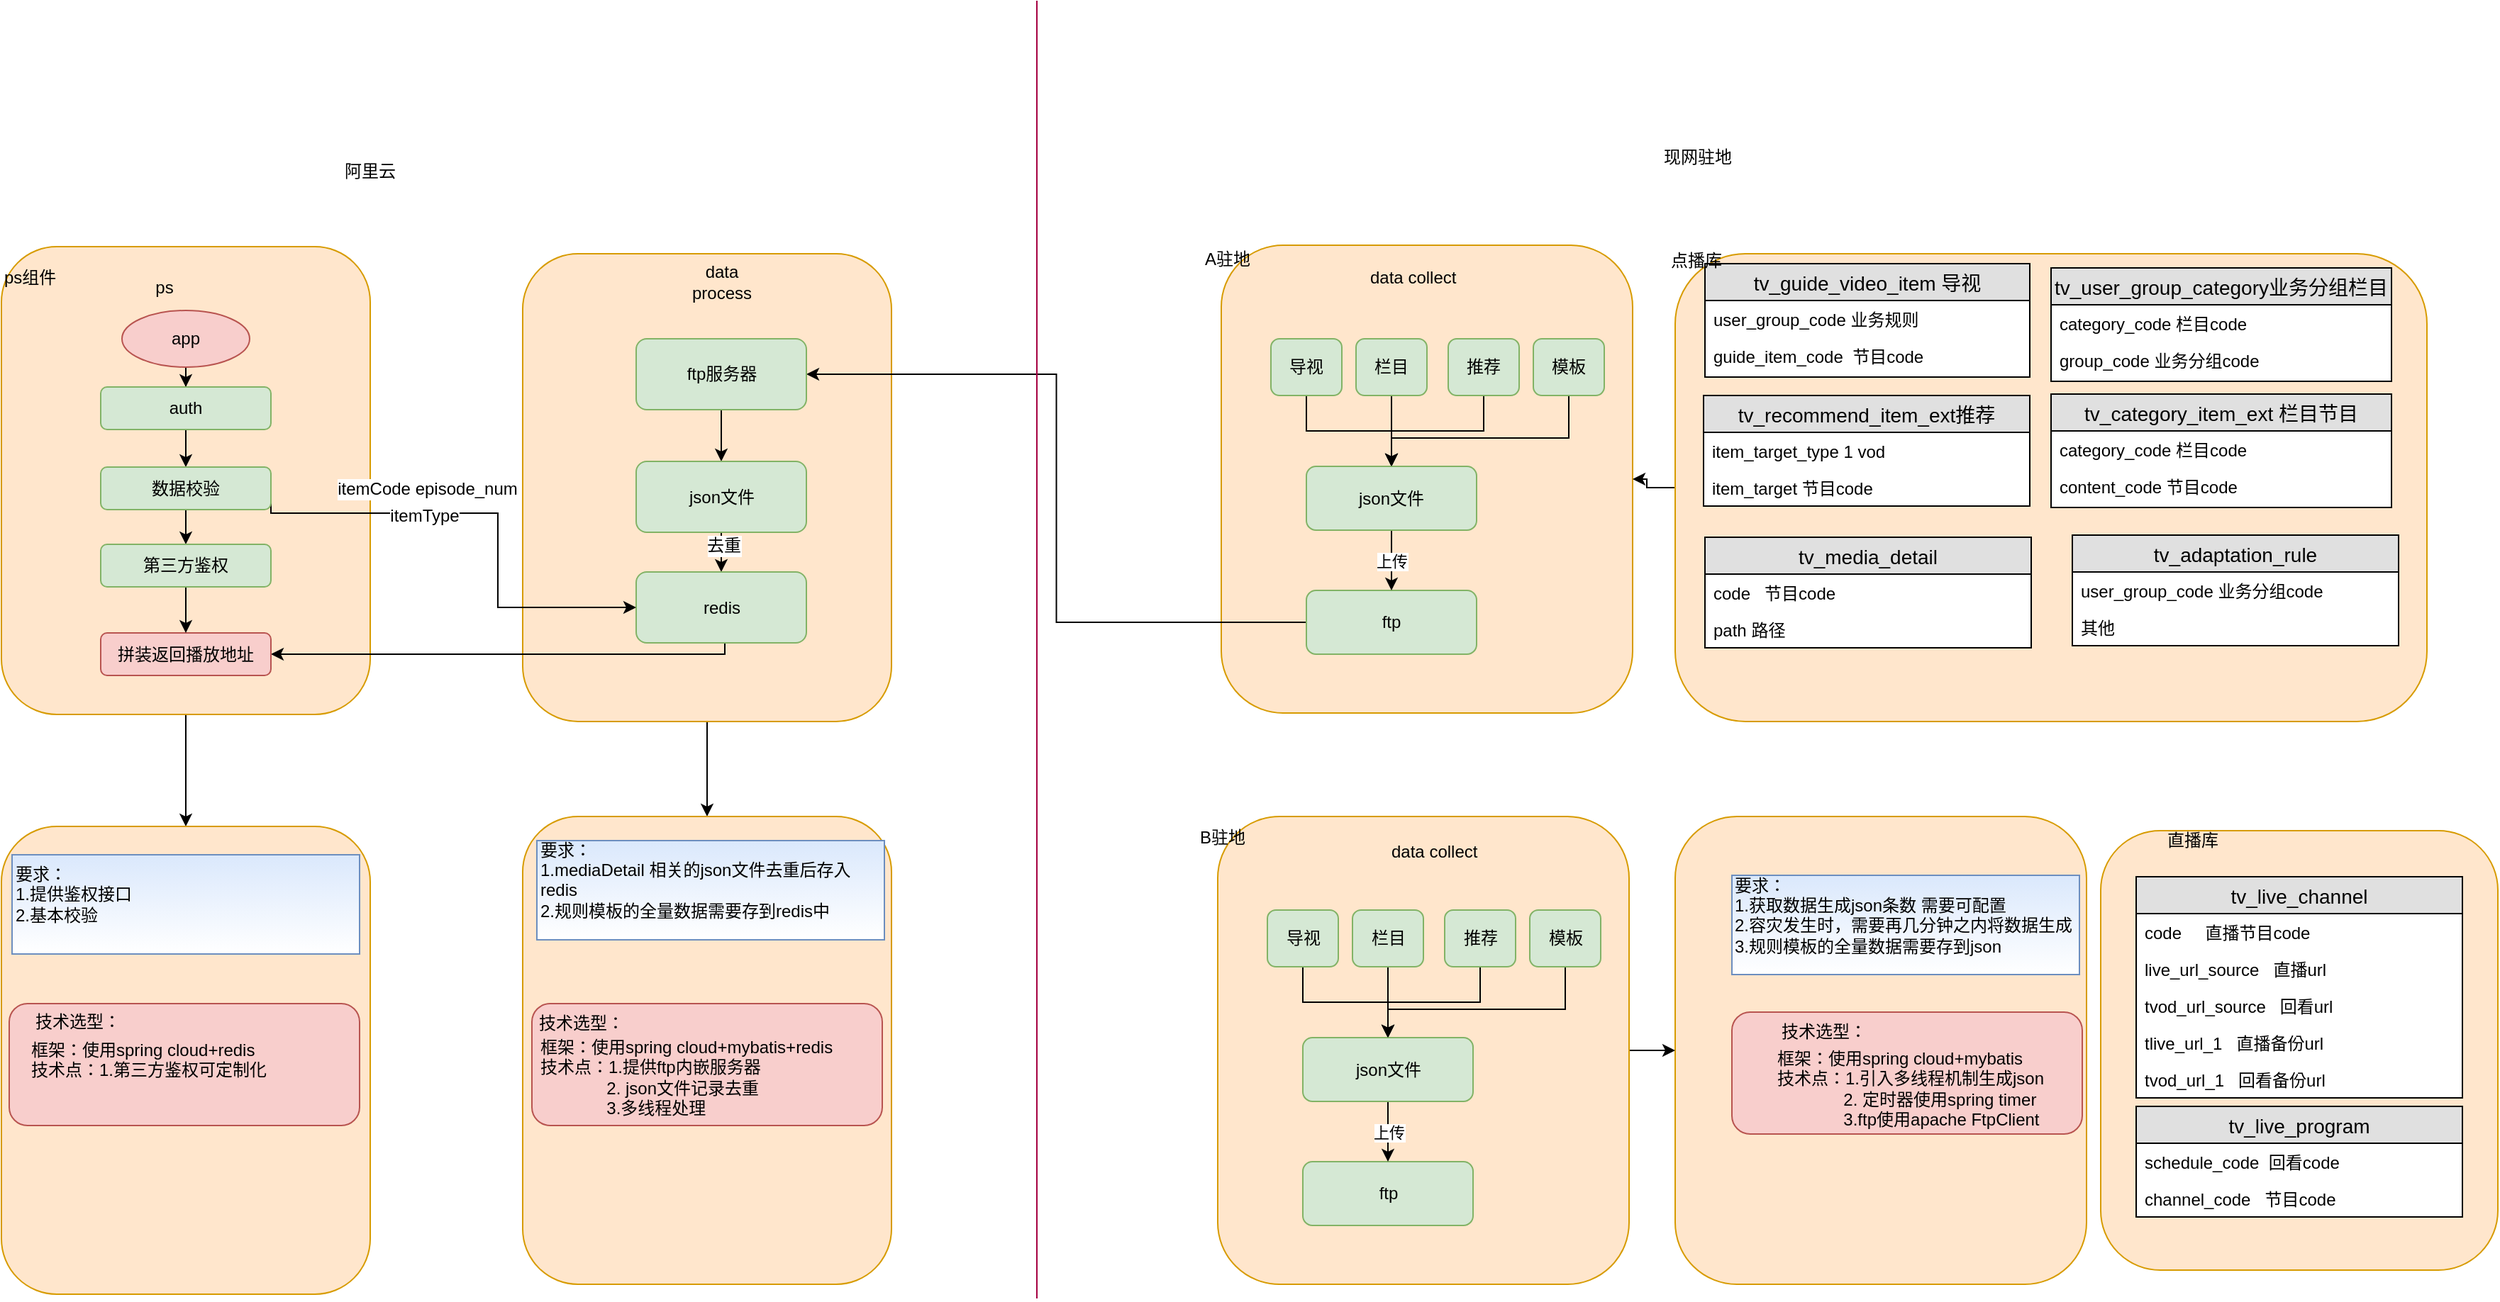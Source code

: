 <mxfile version="10.8.5" type="github"><diagram id="1MIwfOUSFXdBa6dE3gNC" name="Page-1"><mxGraphModel dx="2796" dy="2681" grid="1" gridSize="10" guides="1" tooltips="1" connect="1" arrows="1" fold="1" page="1" pageScale="1" pageWidth="827" pageHeight="1169" math="0" shadow="0"><root><mxCell id="0"/><mxCell id="1" parent="0"/><mxCell id="s4lPzn46mRGyG1zt1KZH-1" style="edgeStyle=orthogonalEdgeStyle;rounded=0;orthogonalLoop=1;jettySize=auto;html=1;entryX=0.5;entryY=0;entryDx=0;entryDy=0;" edge="1" parent="1" source="jqG08aZkRjdUqQ_b-6PP-2" target="jqG08aZkRjdUqQ_b-6PP-47"><mxGeometry relative="1" as="geometry"/></mxCell><mxCell id="jqG08aZkRjdUqQ_b-6PP-2" value="" style="rounded=1;whiteSpace=wrap;html=1;fillColor=#ffe6cc;strokeColor=#d79b00;" parent="1" vertex="1"><mxGeometry x="367.5" y="36" width="260" height="330" as="geometry"/></mxCell><mxCell id="jqG08aZkRjdUqQ_b-6PP-47" value="" style="rounded=1;whiteSpace=wrap;html=1;fillColor=#ffe6cc;strokeColor=#d79b00;" parent="1" vertex="1"><mxGeometry x="367.5" y="433" width="260" height="330" as="geometry"/></mxCell><mxCell id="jqG08aZkRjdUqQ_b-6PP-3" value="" style="rounded=1;whiteSpace=wrap;html=1;fillColor=#ffe6cc;strokeColor=#d79b00;" parent="1" vertex="1"><mxGeometry x="860" y="30" width="290" height="330" as="geometry"/></mxCell><mxCell id="jqG08aZkRjdUqQ_b-6PP-99" value="" style="rounded=1;whiteSpace=wrap;html=1;fillColor=#ffe6cc;strokeColor=#d79b00;labelBackgroundColor=#ffffff;" parent="1" vertex="1"><mxGeometry x="1180" y="433" width="290" height="330" as="geometry"/></mxCell><mxCell id="Et1Cw8b0PFlMUGfnLnZN-2" value="" style="edgeStyle=orthogonalEdgeStyle;rounded=0;orthogonalLoop=1;jettySize=auto;html=1;" parent="1" source="jqG08aZkRjdUqQ_b-6PP-45" target="jqG08aZkRjdUqQ_b-6PP-3" edge="1"><mxGeometry relative="1" as="geometry"/></mxCell><mxCell id="jqG08aZkRjdUqQ_b-6PP-45" value="" style="rounded=1;whiteSpace=wrap;html=1;fillColor=#ffe6cc;strokeColor=#d79b00;" parent="1" vertex="1"><mxGeometry x="1180" y="36" width="530" height="330" as="geometry"/></mxCell><mxCell id="jqG08aZkRjdUqQ_b-6PP-50" value="" style="edgeStyle=orthogonalEdgeStyle;rounded=0;orthogonalLoop=1;jettySize=auto;html=1;" parent="1" source="jqG08aZkRjdUqQ_b-6PP-4" target="jqG08aZkRjdUqQ_b-6PP-49" edge="1"><mxGeometry relative="1" as="geometry"/></mxCell><mxCell id="jqG08aZkRjdUqQ_b-6PP-4" value="" style="rounded=1;whiteSpace=wrap;html=1;fillColor=#ffe6cc;strokeColor=#d79b00;" parent="1" vertex="1"><mxGeometry y="31" width="260" height="330" as="geometry"/></mxCell><mxCell id="jqG08aZkRjdUqQ_b-6PP-49" value="" style="rounded=1;whiteSpace=wrap;html=1;fillColor=#ffe6cc;strokeColor=#d79b00;" parent="1" vertex="1"><mxGeometry y="440" width="260" height="330" as="geometry"/></mxCell><mxCell id="jqG08aZkRjdUqQ_b-6PP-22" style="edgeStyle=orthogonalEdgeStyle;rounded=0;orthogonalLoop=1;jettySize=auto;html=1;entryX=1;entryY=0.5;entryDx=0;entryDy=0;" parent="1" source="jqG08aZkRjdUqQ_b-6PP-5" target="jqG08aZkRjdUqQ_b-6PP-6" edge="1"><mxGeometry relative="1" as="geometry"/></mxCell><mxCell id="jqG08aZkRjdUqQ_b-6PP-5" value="ftp" style="rounded=1;whiteSpace=wrap;html=1;fillColor=#d5e8d4;strokeColor=#82b366;" parent="1" vertex="1"><mxGeometry x="920" y="273.5" width="120" height="45" as="geometry"/></mxCell><mxCell id="jqG08aZkRjdUqQ_b-6PP-16" value="" style="edgeStyle=orthogonalEdgeStyle;rounded=0;orthogonalLoop=1;jettySize=auto;html=1;" parent="1" source="jqG08aZkRjdUqQ_b-6PP-6" target="jqG08aZkRjdUqQ_b-6PP-15" edge="1"><mxGeometry relative="1" as="geometry"/></mxCell><mxCell id="jqG08aZkRjdUqQ_b-6PP-6" value="ftp服务器" style="rounded=1;whiteSpace=wrap;html=1;fillColor=#d5e8d4;strokeColor=#82b366;" parent="1" vertex="1"><mxGeometry x="447.5" y="96" width="120" height="50" as="geometry"/></mxCell><mxCell id="jqG08aZkRjdUqQ_b-6PP-19" value="" style="edgeStyle=orthogonalEdgeStyle;rounded=0;orthogonalLoop=1;jettySize=auto;html=1;" parent="1" source="jqG08aZkRjdUqQ_b-6PP-15" target="jqG08aZkRjdUqQ_b-6PP-11" edge="1"><mxGeometry relative="1" as="geometry"/></mxCell><mxCell id="Et1Cw8b0PFlMUGfnLnZN-16" value="去重" style="text;html=1;resizable=0;points=[];align=center;verticalAlign=middle;labelBackgroundColor=#ffffff;" parent="jqG08aZkRjdUqQ_b-6PP-19" vertex="1" connectable="0"><mxGeometry x="0.114" y="-2" relative="1" as="geometry"><mxPoint x="-1" y="-2" as="offset"/></mxGeometry></mxCell><mxCell id="jqG08aZkRjdUqQ_b-6PP-15" value="json文件" style="rounded=1;whiteSpace=wrap;html=1;fillColor=#d5e8d4;strokeColor=#82b366;" parent="1" vertex="1"><mxGeometry x="447.5" y="182.5" width="120" height="50" as="geometry"/></mxCell><mxCell id="Et1Cw8b0PFlMUGfnLnZN-28" style="edgeStyle=orthogonalEdgeStyle;rounded=0;orthogonalLoop=1;jettySize=auto;html=1;entryX=1;entryY=0.5;entryDx=0;entryDy=0;" parent="1" source="jqG08aZkRjdUqQ_b-6PP-11" target="Et1Cw8b0PFlMUGfnLnZN-26" edge="1"><mxGeometry relative="1" as="geometry"><Array as="points"><mxPoint x="510" y="319"/></Array></mxGeometry></mxCell><mxCell id="jqG08aZkRjdUqQ_b-6PP-11" value="redis" style="rounded=1;whiteSpace=wrap;html=1;fillColor=#d5e8d4;strokeColor=#82b366;" parent="1" vertex="1"><mxGeometry x="447.5" y="260.5" width="120" height="50" as="geometry"/></mxCell><mxCell id="jqG08aZkRjdUqQ_b-6PP-8" value="data process" style="text;html=1;strokeColor=none;fillColor=none;align=center;verticalAlign=middle;whiteSpace=wrap;rounded=0;" parent="1" vertex="1"><mxGeometry x="477.5" y="46" width="60" height="20" as="geometry"/></mxCell><mxCell id="jqG08aZkRjdUqQ_b-6PP-9" value="A驻地" style="text;html=1;strokeColor=none;fillColor=none;align=center;verticalAlign=middle;whiteSpace=wrap;rounded=0;" parent="1" vertex="1"><mxGeometry x="827" y="30" width="75" height="20" as="geometry"/></mxCell><mxCell id="jqG08aZkRjdUqQ_b-6PP-10" value="ps" style="text;html=1;strokeColor=none;fillColor=none;align=center;verticalAlign=middle;whiteSpace=wrap;rounded=0;" parent="1" vertex="1"><mxGeometry x="90" y="50" width="50" height="20" as="geometry"/></mxCell><mxCell id="jqG08aZkRjdUqQ_b-6PP-27" style="edgeStyle=orthogonalEdgeStyle;rounded=0;orthogonalLoop=1;jettySize=auto;html=1;" parent="1" source="jqG08aZkRjdUqQ_b-6PP-23" target="jqG08aZkRjdUqQ_b-6PP-26" edge="1"><mxGeometry relative="1" as="geometry"/></mxCell><mxCell id="jqG08aZkRjdUqQ_b-6PP-23" value="导视" style="rounded=1;whiteSpace=wrap;html=1;fillColor=#d5e8d4;strokeColor=#82b366;" parent="1" vertex="1"><mxGeometry x="895" y="96" width="50" height="40" as="geometry"/></mxCell><mxCell id="jqG08aZkRjdUqQ_b-6PP-28" value="" style="edgeStyle=orthogonalEdgeStyle;rounded=0;orthogonalLoop=1;jettySize=auto;html=1;" parent="1" source="jqG08aZkRjdUqQ_b-6PP-24" target="jqG08aZkRjdUqQ_b-6PP-26" edge="1"><mxGeometry relative="1" as="geometry"/></mxCell><mxCell id="jqG08aZkRjdUqQ_b-6PP-24" value="栏目" style="rounded=1;whiteSpace=wrap;html=1;fillColor=#d5e8d4;strokeColor=#82b366;" parent="1" vertex="1"><mxGeometry x="955" y="96" width="50" height="40" as="geometry"/></mxCell><mxCell id="jqG08aZkRjdUqQ_b-6PP-29" style="edgeStyle=orthogonalEdgeStyle;rounded=0;orthogonalLoop=1;jettySize=auto;html=1;entryX=0.5;entryY=0;entryDx=0;entryDy=0;" parent="1" source="jqG08aZkRjdUqQ_b-6PP-25" target="jqG08aZkRjdUqQ_b-6PP-26" edge="1"><mxGeometry relative="1" as="geometry"/></mxCell><mxCell id="jqG08aZkRjdUqQ_b-6PP-25" value="推荐" style="rounded=1;whiteSpace=wrap;html=1;fillColor=#d5e8d4;strokeColor=#82b366;" parent="1" vertex="1"><mxGeometry x="1020" y="96" width="50" height="40" as="geometry"/></mxCell><mxCell id="jqG08aZkRjdUqQ_b-6PP-34" value="上传" style="edgeStyle=orthogonalEdgeStyle;rounded=0;orthogonalLoop=1;jettySize=auto;html=1;entryX=0.5;entryY=0;entryDx=0;entryDy=0;" parent="1" source="jqG08aZkRjdUqQ_b-6PP-26" target="jqG08aZkRjdUqQ_b-6PP-5" edge="1"><mxGeometry relative="1" as="geometry"/></mxCell><mxCell id="jqG08aZkRjdUqQ_b-6PP-26" value="json文件" style="rounded=1;whiteSpace=wrap;html=1;fillColor=#d5e8d4;strokeColor=#82b366;" parent="1" vertex="1"><mxGeometry x="920" y="186" width="120" height="45" as="geometry"/></mxCell><mxCell id="jqG08aZkRjdUqQ_b-6PP-41" style="edgeStyle=orthogonalEdgeStyle;rounded=0;orthogonalLoop=1;jettySize=auto;html=1;" parent="1" source="jqG08aZkRjdUqQ_b-6PP-38" target="jqG08aZkRjdUqQ_b-6PP-40" edge="1"><mxGeometry relative="1" as="geometry"/></mxCell><mxCell id="jqG08aZkRjdUqQ_b-6PP-38" value="app" style="ellipse;whiteSpace=wrap;html=1;fillColor=#f8cecc;strokeColor=#b85450;" parent="1" vertex="1"><mxGeometry x="85" y="76" width="90" height="40" as="geometry"/></mxCell><mxCell id="Et1Cw8b0PFlMUGfnLnZN-24" value="" style="edgeStyle=orthogonalEdgeStyle;rounded=0;orthogonalLoop=1;jettySize=auto;html=1;" parent="1" source="jqG08aZkRjdUqQ_b-6PP-40" target="Et1Cw8b0PFlMUGfnLnZN-23" edge="1"><mxGeometry relative="1" as="geometry"/></mxCell><mxCell id="jqG08aZkRjdUqQ_b-6PP-40" value="auth" style="rounded=1;whiteSpace=wrap;html=1;fillColor=#d5e8d4;strokeColor=#82b366;" parent="1" vertex="1"><mxGeometry x="70" y="130" width="120" height="30" as="geometry"/></mxCell><mxCell id="Et1Cw8b0PFlMUGfnLnZN-25" value="" style="edgeStyle=orthogonalEdgeStyle;rounded=0;orthogonalLoop=1;jettySize=auto;html=1;entryX=0;entryY=0.5;entryDx=0;entryDy=0;exitX=1;exitY=0.5;exitDx=0;exitDy=0;" parent="1" source="Et1Cw8b0PFlMUGfnLnZN-23" target="jqG08aZkRjdUqQ_b-6PP-11" edge="1"><mxGeometry relative="1" as="geometry"><Array as="points"><mxPoint x="350" y="219"/></Array></mxGeometry></mxCell><mxCell id="Et1Cw8b0PFlMUGfnLnZN-29" value="itemCode&amp;nbsp;&lt;span&gt;episode_num&lt;/span&gt;" style="text;html=1;resizable=0;points=[];align=center;verticalAlign=middle;labelBackgroundColor=#ffffff;" parent="Et1Cw8b0PFlMUGfnLnZN-25" vertex="1" connectable="0"><mxGeometry x="-0.255" y="-2" relative="1" as="geometry"><mxPoint y="-19.5" as="offset"/></mxGeometry></mxCell><mxCell id="Et1Cw8b0PFlMUGfnLnZN-37" value="itemType" style="text;html=1;resizable=0;points=[];align=center;verticalAlign=middle;labelBackgroundColor=#ffffff;" parent="Et1Cw8b0PFlMUGfnLnZN-25" vertex="1" connectable="0"><mxGeometry x="-0.268" y="-2" relative="1" as="geometry"><mxPoint as="offset"/></mxGeometry></mxCell><mxCell id="Et1Cw8b0PFlMUGfnLnZN-35" style="edgeStyle=orthogonalEdgeStyle;rounded=0;orthogonalLoop=1;jettySize=auto;html=1;entryX=0.5;entryY=0;entryDx=0;entryDy=0;" parent="1" source="Et1Cw8b0PFlMUGfnLnZN-23" target="Et1Cw8b0PFlMUGfnLnZN-33" edge="1"><mxGeometry relative="1" as="geometry"/></mxCell><mxCell id="Et1Cw8b0PFlMUGfnLnZN-23" value="数据校验" style="rounded=1;whiteSpace=wrap;html=1;fillColor=#d5e8d4;strokeColor=#82b366;" parent="1" vertex="1"><mxGeometry x="70" y="186.5" width="120" height="30" as="geometry"/></mxCell><mxCell id="Et1Cw8b0PFlMUGfnLnZN-26" value="拼装返回播放地址" style="rounded=1;whiteSpace=wrap;html=1;fillColor=#f8cecc;strokeColor=#b85450;" parent="1" vertex="1"><mxGeometry x="70" y="303.5" width="120" height="30" as="geometry"/></mxCell><mxCell id="jqG08aZkRjdUqQ_b-6PP-44" style="edgeStyle=orthogonalEdgeStyle;rounded=0;orthogonalLoop=1;jettySize=auto;html=1;" parent="1" source="jqG08aZkRjdUqQ_b-6PP-43" edge="1"><mxGeometry relative="1" as="geometry"><mxPoint x="980" y="186" as="targetPoint"/><Array as="points"><mxPoint x="1105" y="166"/><mxPoint x="980" y="166"/></Array></mxGeometry></mxCell><mxCell id="jqG08aZkRjdUqQ_b-6PP-43" value="模板" style="rounded=1;whiteSpace=wrap;html=1;fillColor=#d5e8d4;strokeColor=#82b366;" parent="1" vertex="1"><mxGeometry x="1080" y="96" width="50" height="40" as="geometry"/></mxCell><mxCell id="jqG08aZkRjdUqQ_b-6PP-53" value="&lt;pre&gt;&lt;br&gt;&lt;/pre&gt;" style="text;html=1;strokeColor=none;fillColor=none;align=center;verticalAlign=middle;whiteSpace=wrap;rounded=0;" parent="1" vertex="1"><mxGeometry x="1295" y="96" width="40" height="20" as="geometry"/></mxCell><mxCell id="jqG08aZkRjdUqQ_b-6PP-57" value="tv_guide_video_item 导视" style="swimlane;fontStyle=0;childLayout=stackLayout;horizontal=1;startSize=26;fillColor=#e0e0e0;horizontalStack=0;resizeParent=1;resizeParentMax=0;resizeLast=0;collapsible=1;marginBottom=0;swimlaneFillColor=#ffffff;align=center;fontSize=14;" parent="1" vertex="1"><mxGeometry x="1201" y="43" width="229" height="80" as="geometry"/></mxCell><mxCell id="jqG08aZkRjdUqQ_b-6PP-58" value="user_group_code 业务规则" style="text;strokeColor=none;fillColor=none;spacingLeft=4;spacingRight=4;overflow=hidden;rotatable=0;points=[[0,0.5],[1,0.5]];portConstraint=eastwest;fontSize=12;" parent="jqG08aZkRjdUqQ_b-6PP-57" vertex="1"><mxGeometry y="26" width="229" height="26" as="geometry"/></mxCell><mxCell id="jqG08aZkRjdUqQ_b-6PP-59" value="guide_item_code  节目code" style="text;strokeColor=none;fillColor=none;spacingLeft=4;spacingRight=4;overflow=hidden;rotatable=0;points=[[0,0.5],[1,0.5]];portConstraint=eastwest;fontSize=12;" parent="jqG08aZkRjdUqQ_b-6PP-57" vertex="1"><mxGeometry y="52" width="229" height="28" as="geometry"/></mxCell><mxCell id="jqG08aZkRjdUqQ_b-6PP-83" value="tv_recommend_item_ext推荐" style="swimlane;fontStyle=0;childLayout=stackLayout;horizontal=1;startSize=26;fillColor=#e0e0e0;horizontalStack=0;resizeParent=1;resizeParentMax=0;resizeLast=0;collapsible=1;marginBottom=0;swimlaneFillColor=#ffffff;align=center;fontSize=14;" parent="1" vertex="1"><mxGeometry x="1200" y="136" width="230" height="78" as="geometry"/></mxCell><mxCell id="jqG08aZkRjdUqQ_b-6PP-84" value="item_target_type 1 vod" style="text;strokeColor=none;fillColor=none;spacingLeft=4;spacingRight=4;overflow=hidden;rotatable=0;points=[[0,0.5],[1,0.5]];portConstraint=eastwest;fontSize=12;" parent="jqG08aZkRjdUqQ_b-6PP-83" vertex="1"><mxGeometry y="26" width="230" height="26" as="geometry"/></mxCell><mxCell id="jqG08aZkRjdUqQ_b-6PP-85" value="item_target 节目code" style="text;strokeColor=none;fillColor=none;spacingLeft=4;spacingRight=4;overflow=hidden;rotatable=0;points=[[0,0.5],[1,0.5]];portConstraint=eastwest;fontSize=12;" parent="jqG08aZkRjdUqQ_b-6PP-83" vertex="1"><mxGeometry y="52" width="230" height="26" as="geometry"/></mxCell><mxCell id="jqG08aZkRjdUqQ_b-6PP-87" value="tv_user_group_category业务分组栏目" style="swimlane;fontStyle=0;childLayout=stackLayout;horizontal=1;startSize=26;fillColor=#e0e0e0;horizontalStack=0;resizeParent=1;resizeParentMax=0;resizeLast=0;collapsible=1;marginBottom=0;swimlaneFillColor=#ffffff;align=center;fontSize=14;" parent="1" vertex="1"><mxGeometry x="1445" y="46" width="240" height="80" as="geometry"/></mxCell><mxCell id="jqG08aZkRjdUqQ_b-6PP-88" value="category_code 栏目code" style="text;strokeColor=none;fillColor=none;spacingLeft=4;spacingRight=4;overflow=hidden;rotatable=0;points=[[0,0.5],[1,0.5]];portConstraint=eastwest;fontSize=12;" parent="jqG08aZkRjdUqQ_b-6PP-87" vertex="1"><mxGeometry y="26" width="240" height="26" as="geometry"/></mxCell><mxCell id="jqG08aZkRjdUqQ_b-6PP-89" value="group_code 业务分组code" style="text;strokeColor=none;fillColor=none;spacingLeft=4;spacingRight=4;overflow=hidden;rotatable=0;points=[[0,0.5],[1,0.5]];portConstraint=eastwest;fontSize=12;" parent="jqG08aZkRjdUqQ_b-6PP-87" vertex="1"><mxGeometry y="52" width="240" height="28" as="geometry"/></mxCell><mxCell id="jqG08aZkRjdUqQ_b-6PP-90" value="tv_category_item_ext 栏目节目" style="swimlane;fontStyle=0;childLayout=stackLayout;horizontal=1;startSize=26;fillColor=#e0e0e0;horizontalStack=0;resizeParent=1;resizeParentMax=0;resizeLast=0;collapsible=1;marginBottom=0;swimlaneFillColor=#ffffff;align=center;fontSize=14;" parent="1" vertex="1"><mxGeometry x="1445" y="135" width="240" height="80" as="geometry"/></mxCell><mxCell id="jqG08aZkRjdUqQ_b-6PP-91" value="category_code 栏目code" style="text;strokeColor=none;fillColor=none;spacingLeft=4;spacingRight=4;overflow=hidden;rotatable=0;points=[[0,0.5],[1,0.5]];portConstraint=eastwest;fontSize=12;" parent="jqG08aZkRjdUqQ_b-6PP-90" vertex="1"><mxGeometry y="26" width="240" height="26" as="geometry"/></mxCell><mxCell id="jqG08aZkRjdUqQ_b-6PP-92" value="content_code 节目code" style="text;strokeColor=none;fillColor=none;spacingLeft=4;spacingRight=4;overflow=hidden;rotatable=0;points=[[0,0.5],[1,0.5]];portConstraint=eastwest;fontSize=12;" parent="jqG08aZkRjdUqQ_b-6PP-90" vertex="1"><mxGeometry y="52" width="240" height="28" as="geometry"/></mxCell><mxCell id="jqG08aZkRjdUqQ_b-6PP-93" value="tv_media_detail" style="swimlane;fontStyle=0;childLayout=stackLayout;horizontal=1;startSize=26;fillColor=#e0e0e0;horizontalStack=0;resizeParent=1;resizeParentMax=0;resizeLast=0;collapsible=1;marginBottom=0;swimlaneFillColor=#ffffff;align=center;fontSize=14;" parent="1" vertex="1"><mxGeometry x="1201" y="236" width="230" height="78" as="geometry"/></mxCell><mxCell id="jqG08aZkRjdUqQ_b-6PP-94" value="code   节目code" style="text;strokeColor=none;fillColor=none;spacingLeft=4;spacingRight=4;overflow=hidden;rotatable=0;points=[[0,0.5],[1,0.5]];portConstraint=eastwest;fontSize=12;" parent="jqG08aZkRjdUqQ_b-6PP-93" vertex="1"><mxGeometry y="26" width="230" height="26" as="geometry"/></mxCell><mxCell id="jqG08aZkRjdUqQ_b-6PP-95" value="path 路径" style="text;strokeColor=none;fillColor=none;spacingLeft=4;spacingRight=4;overflow=hidden;rotatable=0;points=[[0,0.5],[1,0.5]];portConstraint=eastwest;fontSize=12;" parent="jqG08aZkRjdUqQ_b-6PP-93" vertex="1"><mxGeometry y="52" width="230" height="26" as="geometry"/></mxCell><mxCell id="jqG08aZkRjdUqQ_b-6PP-96" value="tv_adaptation_rule" style="swimlane;fontStyle=0;childLayout=stackLayout;horizontal=1;startSize=26;fillColor=#e0e0e0;horizontalStack=0;resizeParent=1;resizeParentMax=0;resizeLast=0;collapsible=1;marginBottom=0;swimlaneFillColor=#ffffff;align=center;fontSize=14;" parent="1" vertex="1"><mxGeometry x="1460" y="234.5" width="230" height="78" as="geometry"/></mxCell><mxCell id="jqG08aZkRjdUqQ_b-6PP-97" value="user_group_code 业务分组code" style="text;strokeColor=none;fillColor=none;spacingLeft=4;spacingRight=4;overflow=hidden;rotatable=0;points=[[0,0.5],[1,0.5]];portConstraint=eastwest;fontSize=12;" parent="jqG08aZkRjdUqQ_b-6PP-96" vertex="1"><mxGeometry y="26" width="230" height="26" as="geometry"/></mxCell><mxCell id="jqG08aZkRjdUqQ_b-6PP-98" value="其他" style="text;strokeColor=none;fillColor=none;spacingLeft=4;spacingRight=4;overflow=hidden;rotatable=0;points=[[0,0.5],[1,0.5]];portConstraint=eastwest;fontSize=12;" parent="jqG08aZkRjdUqQ_b-6PP-96" vertex="1"><mxGeometry y="52" width="230" height="26" as="geometry"/></mxCell><mxCell id="Et1Cw8b0PFlMUGfnLnZN-3" value="&lt;div style=&quot;text-align: left&quot;&gt;&lt;span&gt;&lt;span id=&quot;pos_placeholder&quot; style=&quot;width: 0px ; height: 0px ; visibility: hidden ; margin: 0px ; padding: 0px&quot;&gt;&lt;/span&gt;&lt;span id=&quot;pos_placeholder&quot; style=&quot;width: 0px ; height: 0px ; visibility: hidden ; margin: 0px ; padding: 0px&quot;&gt;&lt;/span&gt;要求：&lt;/span&gt;&lt;/div&gt;&lt;div style=&quot;text-align: left&quot;&gt;&lt;span&gt;1.获取数据生成json条数 需要可配置&lt;/span&gt;&lt;/div&gt;&lt;div style=&quot;text-align: left&quot;&gt;&lt;span&gt;2.容灾发生时，需要再几分钟之内将数据生成&lt;/span&gt;&lt;/div&gt;&lt;div style=&quot;text-align: left&quot;&gt;&lt;span&gt;3.规则模板的全量数据需要存到json&lt;/span&gt;&lt;/div&gt;&lt;div style=&quot;text-align: left&quot;&gt;&lt;span&gt;&lt;br&gt;&lt;/span&gt;&lt;/div&gt;" style="text;html=1;strokeColor=#6c8ebf;fillColor=#dae8fc;align=left;verticalAlign=middle;whiteSpace=wrap;rounded=0;gradientColor=#ffffff;" parent="1" vertex="1"><mxGeometry x="1220" y="474.5" width="245" height="70" as="geometry"/></mxCell><mxCell id="Et1Cw8b0PFlMUGfnLnZN-7" value="&lt;div style=&quot;text-align: left&quot;&gt;&lt;span&gt;&lt;span id=&quot;pos_placeholder&quot; style=&quot;width: 0px ; height: 0px ; visibility: hidden ; margin: 0px ; padding: 0px&quot;&gt;&lt;/span&gt;&lt;span id=&quot;pos_placeholder&quot; style=&quot;width: 0px ; height: 0px ; visibility: hidden ; margin: 0px ; padding: 0px&quot;&gt;&lt;/span&gt;&lt;span id=&quot;pos_placeholder&quot; style=&quot;width: 0px ; height: 0px ; visibility: hidden ; margin: 0px ; padding: 0px&quot;&gt;&lt;/span&gt;要&lt;span id=&quot;pos_placeholder&quot; style=&quot;width: 0px ; height: 0px ; visibility: hidden ; margin: 0px ; padding: 0px&quot;&gt;&lt;/span&gt;&lt;span id=&quot;pos_placeholder&quot; style=&quot;width: 0px ; height: 0px ; visibility: hidden ; margin: 0px ; padding: 0px&quot;&gt;&lt;/span&gt;求：&lt;/span&gt;&lt;/div&gt;&lt;div style=&quot;text-align: left&quot;&gt;&lt;span&gt;1.mediaDetail 相关的json文件去重后存入redis&lt;/span&gt;&lt;/div&gt;&lt;div style=&quot;text-align: left&quot;&gt;&lt;span&gt;2.规则模板的全量数据需要存到redis中&lt;/span&gt;&lt;/div&gt;&lt;div style=&quot;text-align: left&quot;&gt;&lt;span&gt;&lt;br&gt;&lt;/span&gt;&lt;/div&gt;" style="text;html=1;strokeColor=#6c8ebf;fillColor=#dae8fc;align=left;verticalAlign=middle;whiteSpace=wrap;rounded=0;gradientColor=#ffffff;" parent="1" vertex="1"><mxGeometry x="377.5" y="450" width="245" height="70" as="geometry"/></mxCell><mxCell id="Et1Cw8b0PFlMUGfnLnZN-9" value="&lt;div style=&quot;text-align: justify&quot;&gt;&lt;br&gt;&lt;/div&gt;" style="rounded=1;whiteSpace=wrap;html=1;align=left;fillColor=#f8cecc;strokeColor=#b85450;" parent="1" vertex="1"><mxGeometry x="374" y="565" width="247" height="86" as="geometry"/></mxCell><mxCell id="Et1Cw8b0PFlMUGfnLnZN-10" value="技术选型：" style="text;html=1;strokeColor=none;fillColor=none;align=center;verticalAlign=middle;whiteSpace=wrap;rounded=0;" parent="1" vertex="1"><mxGeometry x="374" y="571" width="70" height="16" as="geometry"/></mxCell><mxCell id="Et1Cw8b0PFlMUGfnLnZN-11" value="&lt;span id=&quot;pos_placeholder&quot; style=&quot;width: 0px ; height: 0px ; visibility: hidden ; margin: 0px ; padding: 0px&quot;&gt;&lt;/span&gt;&lt;span id=&quot;pos_placeholder&quot; style=&quot;width: 0px ; height: 0px ; visibility: hidden ; margin: 0px ; padding: 0px&quot;&gt;&lt;/span&gt;&lt;span id=&quot;pos_placeholder&quot; style=&quot;width: 0px ; height: 0px ; visibility: hidden ; margin: 0px ; padding: 0px&quot;&gt;&lt;/span&gt;&lt;span id=&quot;pos_placeholder&quot; style=&quot;width: 0px ; height: 0px ; visibility: hidden ; margin: 0px ; padding: 0px&quot;&gt;&lt;/span&gt;&lt;span id=&quot;pos_placeholder&quot; style=&quot;width: 0px ; height: 0px ; visibility: hidden ; margin: 0px ; padding: 0px&quot;&gt;&lt;/span&gt;框架：使用spring cloud+mybatis+redis&amp;nbsp;&amp;nbsp;&lt;br&gt;技术点：1.提供ftp内嵌服务器&lt;br&gt;&amp;nbsp; &amp;nbsp; &amp;nbsp; &amp;nbsp; &amp;nbsp; &amp;nbsp; &amp;nbsp; 2. json文件记录去重&lt;br&gt;&amp;nbsp; &amp;nbsp; &amp;nbsp; &amp;nbsp; &amp;nbsp; &amp;nbsp; &amp;nbsp; 3.多线程处理&lt;br&gt;" style="text;html=1;strokeColor=none;fillColor=none;align=left;verticalAlign=middle;whiteSpace=wrap;rounded=0;" parent="1" vertex="1"><mxGeometry x="377.5" y="589" width="220" height="55" as="geometry"/></mxCell><mxCell id="Et1Cw8b0PFlMUGfnLnZN-13" value="&lt;div style=&quot;text-align: justify&quot;&gt;&lt;br&gt;&lt;/div&gt;" style="rounded=1;whiteSpace=wrap;html=1;align=left;fillColor=#f8cecc;strokeColor=#b85450;" parent="1" vertex="1"><mxGeometry x="1220" y="571" width="247" height="86" as="geometry"/></mxCell><mxCell id="Et1Cw8b0PFlMUGfnLnZN-14" value="技术选型：" style="text;html=1;strokeColor=none;fillColor=none;align=center;verticalAlign=middle;whiteSpace=wrap;rounded=0;" parent="1" vertex="1"><mxGeometry x="1250" y="576.5" width="70" height="16" as="geometry"/></mxCell><mxCell id="Et1Cw8b0PFlMUGfnLnZN-15" value="&lt;span id=&quot;pos_placeholder&quot; style=&quot;width: 0px ; height: 0px ; visibility: hidden ; margin: 0px ; padding: 0px&quot;&gt;&lt;/span&gt;框架：使用spring cloud+mybatis&amp;nbsp;&amp;nbsp;&lt;br&gt;技术点：1.引入多线程机制生成json&lt;br&gt;&amp;nbsp; &amp;nbsp; &amp;nbsp; &amp;nbsp; &amp;nbsp; &amp;nbsp; &amp;nbsp; 2. 定时器使用spring timer&lt;br&gt;&amp;nbsp; &amp;nbsp; &amp;nbsp; &amp;nbsp; &amp;nbsp; &amp;nbsp; &amp;nbsp; 3.ftp使用apache FtpClient&lt;br&gt;" style="text;html=1;strokeColor=none;fillColor=none;align=left;verticalAlign=middle;whiteSpace=wrap;rounded=0;" parent="1" vertex="1"><mxGeometry x="1250" y="597.5" width="220" height="55" as="geometry"/></mxCell><mxCell id="Et1Cw8b0PFlMUGfnLnZN-17" value="&lt;div style=&quot;text-align: left&quot;&gt;&lt;span&gt;&lt;span id=&quot;pos_placeholder&quot; style=&quot;width: 0px ; height: 0px ; visibility: hidden ; margin: 0px ; padding: 0px&quot;&gt;&lt;/span&gt;&lt;span id=&quot;pos_placeholder&quot; style=&quot;width: 0px ; height: 0px ; visibility: hidden ; margin: 0px ; padding: 0px&quot;&gt;&lt;/span&gt;&lt;span id=&quot;pos_placeholder&quot; style=&quot;width: 0px ; height: 0px ; visibility: hidden ; margin: 0px ; padding: 0px&quot;&gt;&lt;/span&gt;&lt;span id=&quot;pos_placeholder&quot; style=&quot;width: 0px ; height: 0px ; visibility: hidden ; margin: 0px ; padding: 0px&quot;&gt;&lt;/span&gt;要&lt;span id=&quot;pos_placeholder&quot; style=&quot;width: 0px ; height: 0px ; visibility: hidden ; margin: 0px ; padding: 0px&quot;&gt;&lt;/span&gt;&lt;span id=&quot;pos_placeholder&quot; style=&quot;width: 0px ; height: 0px ; visibility: hidden ; margin: 0px ; padding: 0px&quot;&gt;&lt;/span&gt;求：&lt;/span&gt;&lt;/div&gt;&lt;div style=&quot;text-align: left&quot;&gt;&lt;span&gt;1.&lt;span id=&quot;pos_placeholder&quot; style=&quot;width: 0px ; height: 0px ; visibility: hidden ; margin: 0px ; padding: 0px&quot;&gt;&lt;/span&gt;提供鉴权接口&lt;/span&gt;&lt;/div&gt;&lt;div style=&quot;text-align: left&quot;&gt;&lt;span&gt;2.基本校验&lt;/span&gt;&lt;/div&gt;&lt;div style=&quot;text-align: left&quot;&gt;&lt;span&gt;&lt;br&gt;&lt;/span&gt;&lt;/div&gt;" style="text;html=1;strokeColor=#6c8ebf;fillColor=#dae8fc;align=left;verticalAlign=middle;whiteSpace=wrap;rounded=0;gradientColor=#ffffff;" parent="1" vertex="1"><mxGeometry x="7.5" y="460" width="245" height="70" as="geometry"/></mxCell><mxCell id="Et1Cw8b0PFlMUGfnLnZN-30" value="&lt;div style=&quot;text-align: justify&quot;&gt;&lt;br&gt;&lt;/div&gt;" style="rounded=1;whiteSpace=wrap;html=1;align=left;fillColor=#f8cecc;strokeColor=#b85450;" parent="1" vertex="1"><mxGeometry x="5.5" y="565" width="247" height="86" as="geometry"/></mxCell><mxCell id="Et1Cw8b0PFlMUGfnLnZN-31" value="技术选型：" style="text;html=1;strokeColor=none;fillColor=none;align=center;verticalAlign=middle;whiteSpace=wrap;rounded=0;" parent="1" vertex="1"><mxGeometry x="19" y="570" width="70" height="16" as="geometry"/></mxCell><mxCell id="Et1Cw8b0PFlMUGfnLnZN-32" value="&lt;span id=&quot;pos_placeholder&quot; style=&quot;width: 0px ; height: 0px ; visibility: hidden ; margin: 0px ; padding: 0px&quot;&gt;&lt;/span&gt;&lt;span id=&quot;pos_placeholder&quot; style=&quot;width: 0px ; height: 0px ; visibility: hidden ; margin: 0px ; padding: 0px&quot;&gt;&lt;/span&gt;&lt;span id=&quot;pos_placeholder&quot; style=&quot;width: 0px ; height: 0px ; visibility: hidden ; margin: 0px ; padding: 0px&quot;&gt;&lt;/span&gt;&lt;span id=&quot;pos_placeholder&quot; style=&quot;width: 0px ; height: 0px ; visibility: hidden ; margin: 0px ; padding: 0px&quot;&gt;&lt;/span&gt;&lt;span id=&quot;pos_placeholder&quot; style=&quot;width: 0px ; height: 0px ; visibility: hidden ; margin: 0px ; padding: 0px&quot;&gt;&lt;/span&gt;&lt;span id=&quot;pos_placeholder&quot; style=&quot;width: 0px ; height: 0px ; visibility: hidden ; margin: 0px ; padding: 0px&quot;&gt;&lt;/span&gt;框架：使用spring cloud+redis&amp;nbsp;&amp;nbsp;&lt;br&gt;技术点：1.第三方鉴权可定制化&lt;br&gt;&amp;nbsp; &amp;nbsp;&lt;br&gt;&amp;nbsp; &amp;nbsp;&amp;nbsp;&lt;br&gt;" style="text;html=1;strokeColor=none;fillColor=none;align=left;verticalAlign=middle;whiteSpace=wrap;rounded=0;" parent="1" vertex="1"><mxGeometry x="19" y="591" width="220" height="55" as="geometry"/></mxCell><mxCell id="Et1Cw8b0PFlMUGfnLnZN-36" style="edgeStyle=orthogonalEdgeStyle;rounded=0;orthogonalLoop=1;jettySize=auto;html=1;entryX=0.5;entryY=0;entryDx=0;entryDy=0;" parent="1" source="Et1Cw8b0PFlMUGfnLnZN-33" target="Et1Cw8b0PFlMUGfnLnZN-26" edge="1"><mxGeometry relative="1" as="geometry"/></mxCell><mxCell id="Et1Cw8b0PFlMUGfnLnZN-33" value="第三方鉴权" style="rounded=1;whiteSpace=wrap;html=1;fillColor=#d5e8d4;strokeColor=#82b366;" parent="1" vertex="1"><mxGeometry x="70" y="241" width="120" height="30" as="geometry"/></mxCell><mxCell id="Et1Cw8b0PFlMUGfnLnZN-61" style="edgeStyle=orthogonalEdgeStyle;rounded=0;orthogonalLoop=1;jettySize=auto;html=1;entryX=0;entryY=0.5;entryDx=0;entryDy=0;" parent="1" source="Et1Cw8b0PFlMUGfnLnZN-38" target="jqG08aZkRjdUqQ_b-6PP-99" edge="1"><mxGeometry relative="1" as="geometry"/></mxCell><mxCell id="Et1Cw8b0PFlMUGfnLnZN-38" value="" style="rounded=1;whiteSpace=wrap;html=1;fillColor=#ffe6cc;strokeColor=#d79b00;" parent="1" vertex="1"><mxGeometry x="857.5" y="433" width="290" height="330" as="geometry"/></mxCell><mxCell id="Et1Cw8b0PFlMUGfnLnZN-39" value="ftp" style="rounded=1;whiteSpace=wrap;html=1;fillColor=#d5e8d4;strokeColor=#82b366;" parent="1" vertex="1"><mxGeometry x="917.5" y="676.5" width="120" height="45" as="geometry"/></mxCell><mxCell id="Et1Cw8b0PFlMUGfnLnZN-41" style="edgeStyle=orthogonalEdgeStyle;rounded=0;orthogonalLoop=1;jettySize=auto;html=1;" parent="1" source="Et1Cw8b0PFlMUGfnLnZN-42" target="Et1Cw8b0PFlMUGfnLnZN-48" edge="1"><mxGeometry relative="1" as="geometry"/></mxCell><mxCell id="Et1Cw8b0PFlMUGfnLnZN-42" value="导视" style="rounded=1;whiteSpace=wrap;html=1;fillColor=#d5e8d4;strokeColor=#82b366;" parent="1" vertex="1"><mxGeometry x="892.5" y="499" width="50" height="40" as="geometry"/></mxCell><mxCell id="Et1Cw8b0PFlMUGfnLnZN-43" value="" style="edgeStyle=orthogonalEdgeStyle;rounded=0;orthogonalLoop=1;jettySize=auto;html=1;" parent="1" source="Et1Cw8b0PFlMUGfnLnZN-44" target="Et1Cw8b0PFlMUGfnLnZN-48" edge="1"><mxGeometry relative="1" as="geometry"/></mxCell><mxCell id="Et1Cw8b0PFlMUGfnLnZN-44" value="栏目" style="rounded=1;whiteSpace=wrap;html=1;fillColor=#d5e8d4;strokeColor=#82b366;" parent="1" vertex="1"><mxGeometry x="952.5" y="499" width="50" height="40" as="geometry"/></mxCell><mxCell id="Et1Cw8b0PFlMUGfnLnZN-45" style="edgeStyle=orthogonalEdgeStyle;rounded=0;orthogonalLoop=1;jettySize=auto;html=1;entryX=0.5;entryY=0;entryDx=0;entryDy=0;" parent="1" source="Et1Cw8b0PFlMUGfnLnZN-46" target="Et1Cw8b0PFlMUGfnLnZN-48" edge="1"><mxGeometry relative="1" as="geometry"/></mxCell><mxCell id="Et1Cw8b0PFlMUGfnLnZN-46" value="推荐" style="rounded=1;whiteSpace=wrap;html=1;fillColor=#d5e8d4;strokeColor=#82b366;" parent="1" vertex="1"><mxGeometry x="1017.5" y="499" width="50" height="40" as="geometry"/></mxCell><mxCell id="Et1Cw8b0PFlMUGfnLnZN-47" value="上传" style="edgeStyle=orthogonalEdgeStyle;rounded=0;orthogonalLoop=1;jettySize=auto;html=1;entryX=0.5;entryY=0;entryDx=0;entryDy=0;" parent="1" source="Et1Cw8b0PFlMUGfnLnZN-48" target="Et1Cw8b0PFlMUGfnLnZN-39" edge="1"><mxGeometry relative="1" as="geometry"/></mxCell><mxCell id="Et1Cw8b0PFlMUGfnLnZN-48" value="json文件" style="rounded=1;whiteSpace=wrap;html=1;fillColor=#d5e8d4;strokeColor=#82b366;" parent="1" vertex="1"><mxGeometry x="917.5" y="589" width="120" height="45" as="geometry"/></mxCell><mxCell id="Et1Cw8b0PFlMUGfnLnZN-49" style="edgeStyle=orthogonalEdgeStyle;rounded=0;orthogonalLoop=1;jettySize=auto;html=1;" parent="1" source="Et1Cw8b0PFlMUGfnLnZN-50" edge="1"><mxGeometry relative="1" as="geometry"><mxPoint x="977.5" y="589" as="targetPoint"/><Array as="points"><mxPoint x="1102.5" y="569"/><mxPoint x="977.5" y="569"/></Array></mxGeometry></mxCell><mxCell id="Et1Cw8b0PFlMUGfnLnZN-50" value="模板" style="rounded=1;whiteSpace=wrap;html=1;fillColor=#d5e8d4;strokeColor=#82b366;" parent="1" vertex="1"><mxGeometry x="1077.5" y="499" width="50" height="40" as="geometry"/></mxCell><mxCell id="Et1Cw8b0PFlMUGfnLnZN-51" value="B驻地" style="text;html=1;resizable=0;points=[];autosize=1;align=left;verticalAlign=top;spacingTop=-4;" parent="1" vertex="1"><mxGeometry x="842.5" y="438" width="50" height="20" as="geometry"/></mxCell><mxCell id="Et1Cw8b0PFlMUGfnLnZN-52" value="现网驻地" style="text;html=1;resizable=0;points=[];autosize=1;align=left;verticalAlign=top;spacingTop=-4;" parent="1" vertex="1"><mxGeometry x="1170" y="-42" width="60" height="20" as="geometry"/></mxCell><mxCell id="Et1Cw8b0PFlMUGfnLnZN-53" value="阿里云" style="text;html=1;resizable=0;points=[];autosize=1;align=left;verticalAlign=top;spacingTop=-4;" parent="1" vertex="1"><mxGeometry x="240" y="-32" width="50" height="20" as="geometry"/></mxCell><mxCell id="Et1Cw8b0PFlMUGfnLnZN-54" value="" style="endArrow=none;html=1;fillColor=#d80073;strokeColor=#A50040;" parent="1" edge="1"><mxGeometry width="50" height="50" relative="1" as="geometry"><mxPoint x="730" y="773" as="sourcePoint"/><mxPoint x="730" y="-142.5" as="targetPoint"/></mxGeometry></mxCell><mxCell id="Et1Cw8b0PFlMUGfnLnZN-55" value="ps组件" style="text;html=1;resizable=0;points=[];autosize=1;align=left;verticalAlign=top;spacingTop=-4;" parent="1" vertex="1"><mxGeometry y="43" width="50" height="20" as="geometry"/></mxCell><mxCell id="Et1Cw8b0PFlMUGfnLnZN-56" value="data collect" style="text;html=1;resizable=0;points=[];autosize=1;align=left;verticalAlign=top;spacingTop=-4;" parent="1" vertex="1"><mxGeometry x="962.5" y="43" width="80" height="20" as="geometry"/></mxCell><mxCell id="Et1Cw8b0PFlMUGfnLnZN-57" value="data collect" style="text;html=1;resizable=0;points=[];autosize=1;align=left;verticalAlign=top;spacingTop=-4;" parent="1" vertex="1"><mxGeometry x="977.5" y="448" width="80" height="20" as="geometry"/></mxCell><mxCell id="Et1Cw8b0PFlMUGfnLnZN-58" value="点播库" style="text;html=1;resizable=0;points=[];autosize=1;align=left;verticalAlign=top;spacingTop=-4;" parent="1" vertex="1"><mxGeometry x="1175" y="31" width="50" height="20" as="geometry"/></mxCell><mxCell id="Et1Cw8b0PFlMUGfnLnZN-59" value="" style="rounded=1;whiteSpace=wrap;html=1;fillColor=#ffe6cc;strokeColor=#d79b00;" parent="1" vertex="1"><mxGeometry x="1480" y="443" width="280" height="310" as="geometry"/></mxCell><mxCell id="Et1Cw8b0PFlMUGfnLnZN-60" value="直播库" style="text;html=1;resizable=0;points=[];autosize=1;align=left;verticalAlign=top;spacingTop=-4;" parent="1" vertex="1"><mxGeometry x="1525" y="440" width="50" height="20" as="geometry"/></mxCell><mxCell id="s4lPzn46mRGyG1zt1KZH-5" value="tv_live_channel" style="swimlane;fontStyle=0;childLayout=stackLayout;horizontal=1;startSize=26;fillColor=#e0e0e0;horizontalStack=0;resizeParent=1;resizeParentMax=0;resizeLast=0;collapsible=1;marginBottom=0;swimlaneFillColor=#ffffff;align=center;fontSize=14;" vertex="1" parent="1"><mxGeometry x="1505" y="475.5" width="230" height="156" as="geometry"/></mxCell><mxCell id="s4lPzn46mRGyG1zt1KZH-6" value="code     直播节目code" style="text;strokeColor=none;fillColor=none;spacingLeft=4;spacingRight=4;overflow=hidden;rotatable=0;points=[[0,0.5],[1,0.5]];portConstraint=eastwest;fontSize=12;" vertex="1" parent="s4lPzn46mRGyG1zt1KZH-5"><mxGeometry y="26" width="230" height="26" as="geometry"/></mxCell><mxCell id="s4lPzn46mRGyG1zt1KZH-7" value="live_url_source   直播url" style="text;strokeColor=none;fillColor=none;spacingLeft=4;spacingRight=4;overflow=hidden;rotatable=0;points=[[0,0.5],[1,0.5]];portConstraint=eastwest;fontSize=12;" vertex="1" parent="s4lPzn46mRGyG1zt1KZH-5"><mxGeometry y="52" width="230" height="26" as="geometry"/></mxCell><mxCell id="s4lPzn46mRGyG1zt1KZH-11" value="tvod_url_source   回看url" style="text;strokeColor=none;fillColor=none;spacingLeft=4;spacingRight=4;overflow=hidden;rotatable=0;points=[[0,0.5],[1,0.5]];portConstraint=eastwest;fontSize=12;" vertex="1" parent="s4lPzn46mRGyG1zt1KZH-5"><mxGeometry y="78" width="230" height="26" as="geometry"/></mxCell><mxCell id="s4lPzn46mRGyG1zt1KZH-12" value="tlive_url_1   直播备份url" style="text;strokeColor=none;fillColor=none;spacingLeft=4;spacingRight=4;overflow=hidden;rotatable=0;points=[[0,0.5],[1,0.5]];portConstraint=eastwest;fontSize=12;" vertex="1" parent="s4lPzn46mRGyG1zt1KZH-5"><mxGeometry y="104" width="230" height="26" as="geometry"/></mxCell><mxCell id="s4lPzn46mRGyG1zt1KZH-13" value="tvod_url_1   回看备份url" style="text;strokeColor=none;fillColor=none;spacingLeft=4;spacingRight=4;overflow=hidden;rotatable=0;points=[[0,0.5],[1,0.5]];portConstraint=eastwest;fontSize=12;" vertex="1" parent="s4lPzn46mRGyG1zt1KZH-5"><mxGeometry y="130" width="230" height="26" as="geometry"/></mxCell><mxCell id="s4lPzn46mRGyG1zt1KZH-8" value="tv_live_program" style="swimlane;fontStyle=0;childLayout=stackLayout;horizontal=1;startSize=26;fillColor=#e0e0e0;horizontalStack=0;resizeParent=1;resizeParentMax=0;resizeLast=0;collapsible=1;marginBottom=0;swimlaneFillColor=#ffffff;align=center;fontSize=14;" vertex="1" parent="1"><mxGeometry x="1505" y="637.5" width="230" height="78" as="geometry"/></mxCell><mxCell id="s4lPzn46mRGyG1zt1KZH-9" value="schedule_code  回看code" style="text;strokeColor=none;fillColor=none;spacingLeft=4;spacingRight=4;overflow=hidden;rotatable=0;points=[[0,0.5],[1,0.5]];portConstraint=eastwest;fontSize=12;" vertex="1" parent="s4lPzn46mRGyG1zt1KZH-8"><mxGeometry y="26" width="230" height="26" as="geometry"/></mxCell><mxCell id="s4lPzn46mRGyG1zt1KZH-10" value="channel_code   节目code" style="text;strokeColor=none;fillColor=none;spacingLeft=4;spacingRight=4;overflow=hidden;rotatable=0;points=[[0,0.5],[1,0.5]];portConstraint=eastwest;fontSize=12;" vertex="1" parent="s4lPzn46mRGyG1zt1KZH-8"><mxGeometry y="52" width="230" height="26" as="geometry"/></mxCell></root></mxGraphModel></diagram></mxfile>